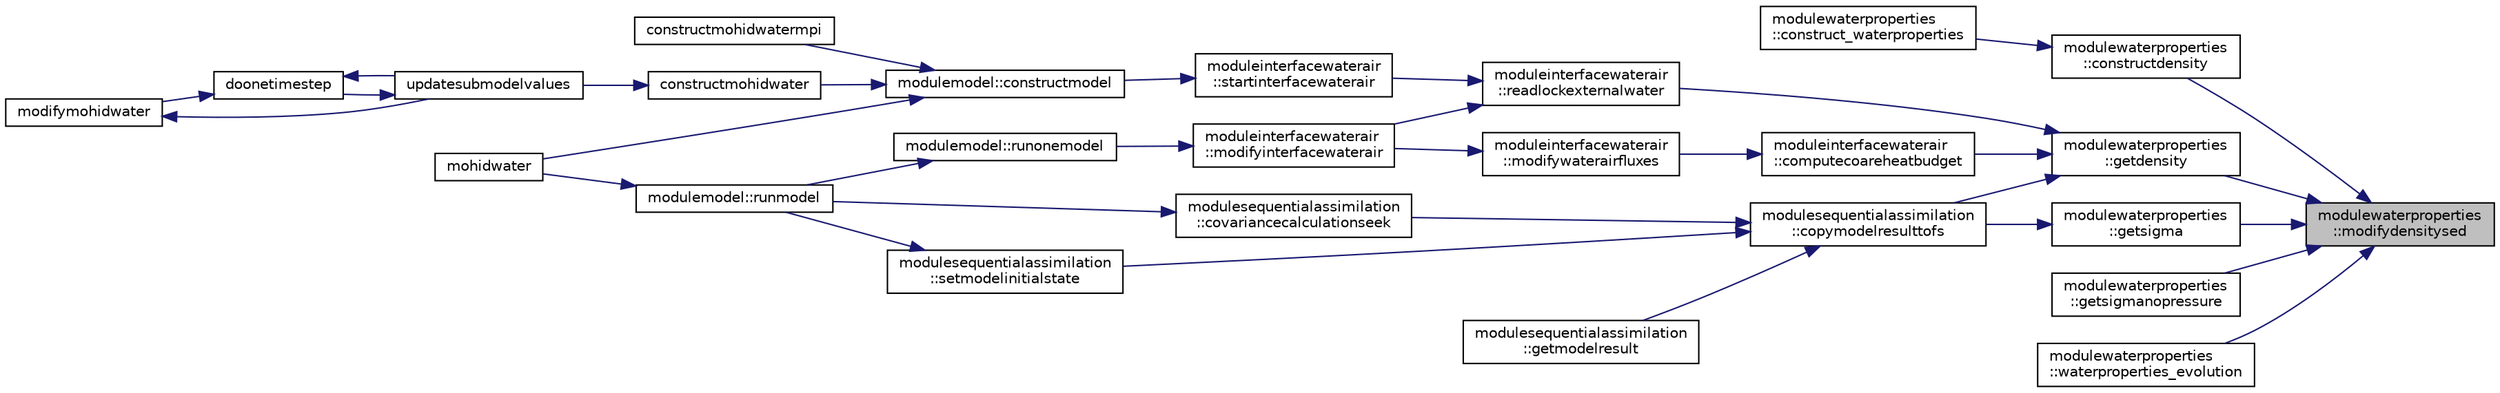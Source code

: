 digraph "modulewaterproperties::modifydensitysed"
{
 // LATEX_PDF_SIZE
  edge [fontname="Helvetica",fontsize="10",labelfontname="Helvetica",labelfontsize="10"];
  node [fontname="Helvetica",fontsize="10",shape=record];
  rankdir="RL";
  Node1 [label="modulewaterproperties\l::modifydensitysed",height=0.2,width=0.4,color="black", fillcolor="grey75", style="filled", fontcolor="black",tooltip=" "];
  Node1 -> Node2 [dir="back",color="midnightblue",fontsize="10",style="solid",fontname="Helvetica"];
  Node2 [label="modulewaterproperties\l::constructdensity",height=0.2,width=0.4,color="black", fillcolor="white", style="filled",URL="$namespacemodulewaterproperties.html#aa61935dbc55b8114ffeef13972cd62b1",tooltip=" "];
  Node2 -> Node3 [dir="back",color="midnightblue",fontsize="10",style="solid",fontname="Helvetica"];
  Node3 [label="modulewaterproperties\l::construct_waterproperties",height=0.2,width=0.4,color="black", fillcolor="white", style="filled",URL="$namespacemodulewaterproperties.html#abdc50448d524670a6f3f7c9901324efc",tooltip=" "];
  Node1 -> Node4 [dir="back",color="midnightblue",fontsize="10",style="solid",fontname="Helvetica"];
  Node4 [label="modulewaterproperties\l::getdensity",height=0.2,width=0.4,color="black", fillcolor="white", style="filled",URL="$namespacemodulewaterproperties.html#a5d3bf3d9b122b9eee78afc56a4047507",tooltip=" "];
  Node4 -> Node5 [dir="back",color="midnightblue",fontsize="10",style="solid",fontname="Helvetica"];
  Node5 [label="moduleinterfacewaterair\l::computecoareheatbudget",height=0.2,width=0.4,color="black", fillcolor="white", style="filled",URL="$namespacemoduleinterfacewaterair.html#a1210cfaa400404020add49f99363970b",tooltip=" "];
  Node5 -> Node6 [dir="back",color="midnightblue",fontsize="10",style="solid",fontname="Helvetica"];
  Node6 [label="moduleinterfacewaterair\l::modifywaterairfluxes",height=0.2,width=0.4,color="black", fillcolor="white", style="filled",URL="$namespacemoduleinterfacewaterair.html#a91edae849454c0ec7ebcefd91556486e",tooltip=" "];
  Node6 -> Node7 [dir="back",color="midnightblue",fontsize="10",style="solid",fontname="Helvetica"];
  Node7 [label="moduleinterfacewaterair\l::modifyinterfacewaterair",height=0.2,width=0.4,color="black", fillcolor="white", style="filled",URL="$namespacemoduleinterfacewaterair.html#ad372fa1a038ce383360d4422cc25923d",tooltip=" "];
  Node7 -> Node8 [dir="back",color="midnightblue",fontsize="10",style="solid",fontname="Helvetica"];
  Node8 [label="modulemodel::runonemodel",height=0.2,width=0.4,color="black", fillcolor="white", style="filled",URL="$namespacemodulemodel.html#ab22d85061a595a03c83c11766cba5587",tooltip=" "];
  Node8 -> Node9 [dir="back",color="midnightblue",fontsize="10",style="solid",fontname="Helvetica"];
  Node9 [label="modulemodel::runmodel",height=0.2,width=0.4,color="black", fillcolor="white", style="filled",URL="$namespacemodulemodel.html#a16a07d5b28a4877790acec46aed111b6",tooltip=" "];
  Node9 -> Node10 [dir="back",color="midnightblue",fontsize="10",style="solid",fontname="Helvetica"];
  Node10 [label="mohidwater",height=0.2,width=0.4,color="black", fillcolor="white", style="filled",URL="$_main_8_f90.html#a22cacab418d9e36dcaa8c3aef44b4185",tooltip=" "];
  Node4 -> Node11 [dir="back",color="midnightblue",fontsize="10",style="solid",fontname="Helvetica"];
  Node11 [label="modulesequentialassimilation\l::copymodelresulttofs",height=0.2,width=0.4,color="black", fillcolor="white", style="filled",URL="$namespacemodulesequentialassimilation.html#a1a5a1be9fa72ef3b8fe621128b7e3759",tooltip=" "];
  Node11 -> Node12 [dir="back",color="midnightblue",fontsize="10",style="solid",fontname="Helvetica"];
  Node12 [label="modulesequentialassimilation\l::covariancecalculationseek",height=0.2,width=0.4,color="black", fillcolor="white", style="filled",URL="$namespacemodulesequentialassimilation.html#a89d62f9ba6c7cad76cf6a6dd37165fab",tooltip=" "];
  Node12 -> Node9 [dir="back",color="midnightblue",fontsize="10",style="solid",fontname="Helvetica"];
  Node11 -> Node13 [dir="back",color="midnightblue",fontsize="10",style="solid",fontname="Helvetica"];
  Node13 [label="modulesequentialassimilation\l::getmodelresult",height=0.2,width=0.4,color="black", fillcolor="white", style="filled",URL="$namespacemodulesequentialassimilation.html#a817e5028ea901157ba1c90a514305c15",tooltip=" "];
  Node11 -> Node14 [dir="back",color="midnightblue",fontsize="10",style="solid",fontname="Helvetica"];
  Node14 [label="modulesequentialassimilation\l::setmodelinitialstate",height=0.2,width=0.4,color="black", fillcolor="white", style="filled",URL="$namespacemodulesequentialassimilation.html#a0b54df1b07a9718187dcc6448f23026c",tooltip=" "];
  Node14 -> Node9 [dir="back",color="midnightblue",fontsize="10",style="solid",fontname="Helvetica"];
  Node4 -> Node15 [dir="back",color="midnightblue",fontsize="10",style="solid",fontname="Helvetica"];
  Node15 [label="moduleinterfacewaterair\l::readlockexternalwater",height=0.2,width=0.4,color="black", fillcolor="white", style="filled",URL="$namespacemoduleinterfacewaterair.html#a78276c71fe608663c6c964c59c8c7626",tooltip=" "];
  Node15 -> Node7 [dir="back",color="midnightblue",fontsize="10",style="solid",fontname="Helvetica"];
  Node15 -> Node16 [dir="back",color="midnightblue",fontsize="10",style="solid",fontname="Helvetica"];
  Node16 [label="moduleinterfacewaterair\l::startinterfacewaterair",height=0.2,width=0.4,color="black", fillcolor="white", style="filled",URL="$namespacemoduleinterfacewaterair.html#a1d15121ff2d6a7ec0e45dffd0506037a",tooltip=" "];
  Node16 -> Node17 [dir="back",color="midnightblue",fontsize="10",style="solid",fontname="Helvetica"];
  Node17 [label="modulemodel::constructmodel",height=0.2,width=0.4,color="black", fillcolor="white", style="filled",URL="$namespacemodulemodel.html#abcddd2b6e97f110b0c5b3bb00f069570",tooltip=" "];
  Node17 -> Node18 [dir="back",color="midnightblue",fontsize="10",style="solid",fontname="Helvetica"];
  Node18 [label="constructmohidwater",height=0.2,width=0.4,color="black", fillcolor="white", style="filled",URL="$_main_8_f90.html#abc6cfc7bca3f0c4dda032a34b9690319",tooltip=" "];
  Node18 -> Node19 [dir="back",color="midnightblue",fontsize="10",style="solid",fontname="Helvetica"];
  Node19 [label="updatesubmodelvalues",height=0.2,width=0.4,color="black", fillcolor="white", style="filled",URL="$_main_8_f90.html#a4c5ecbd810307fa557d4b4e6719c7fd1",tooltip=" "];
  Node19 -> Node20 [dir="back",color="midnightblue",fontsize="10",style="solid",fontname="Helvetica"];
  Node20 [label="doonetimestep",height=0.2,width=0.4,color="black", fillcolor="white", style="filled",URL="$_main_8_f90.html#a5a877f32d8c35a58c7bd824a65b07dba",tooltip=" "];
  Node20 -> Node21 [dir="back",color="midnightblue",fontsize="10",style="solid",fontname="Helvetica"];
  Node21 [label="modifymohidwater",height=0.2,width=0.4,color="black", fillcolor="white", style="filled",URL="$_main_8_f90.html#a98b6185e00bdaa093569c6645482e68b",tooltip=" "];
  Node21 -> Node19 [dir="back",color="midnightblue",fontsize="10",style="solid",fontname="Helvetica"];
  Node20 -> Node19 [dir="back",color="midnightblue",fontsize="10",style="solid",fontname="Helvetica"];
  Node17 -> Node22 [dir="back",color="midnightblue",fontsize="10",style="solid",fontname="Helvetica"];
  Node22 [label="constructmohidwatermpi",height=0.2,width=0.4,color="black", fillcolor="white", style="filled",URL="$_main_8_f90.html#a364d1a7b4621ef3a56c71daf2af5147e",tooltip=" "];
  Node17 -> Node10 [dir="back",color="midnightblue",fontsize="10",style="solid",fontname="Helvetica"];
  Node1 -> Node23 [dir="back",color="midnightblue",fontsize="10",style="solid",fontname="Helvetica"];
  Node23 [label="modulewaterproperties\l::getsigma",height=0.2,width=0.4,color="black", fillcolor="white", style="filled",URL="$namespacemodulewaterproperties.html#ae8ca73c7b0b0c01064b13ed994d0935c",tooltip=" "];
  Node23 -> Node11 [dir="back",color="midnightblue",fontsize="10",style="solid",fontname="Helvetica"];
  Node1 -> Node24 [dir="back",color="midnightblue",fontsize="10",style="solid",fontname="Helvetica"];
  Node24 [label="modulewaterproperties\l::getsigmanopressure",height=0.2,width=0.4,color="black", fillcolor="white", style="filled",URL="$namespacemodulewaterproperties.html#a900d2a5073201659f4476e350c5d728a",tooltip=" "];
  Node1 -> Node25 [dir="back",color="midnightblue",fontsize="10",style="solid",fontname="Helvetica"];
  Node25 [label="modulewaterproperties\l::waterproperties_evolution",height=0.2,width=0.4,color="black", fillcolor="white", style="filled",URL="$namespacemodulewaterproperties.html#aa86f63313e6563018f6b05938306a23d",tooltip=" "];
}
